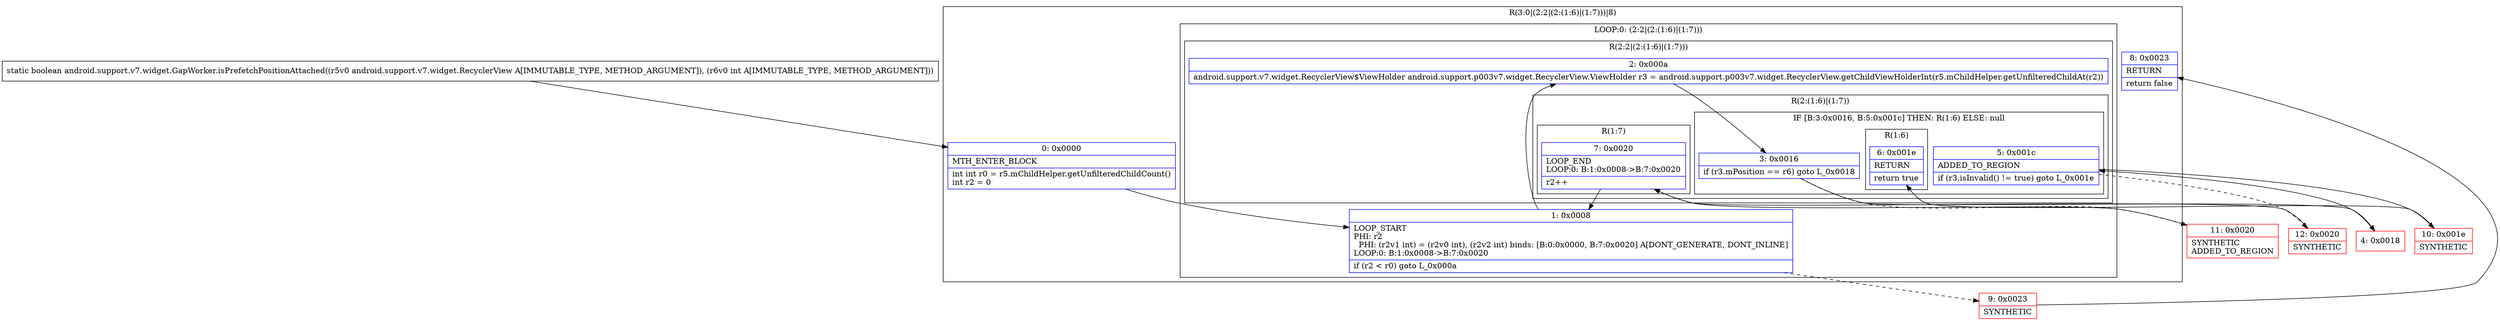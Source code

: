digraph "CFG forandroid.support.v7.widget.GapWorker.isPrefetchPositionAttached(Landroid\/support\/v7\/widget\/RecyclerView;I)Z" {
subgraph cluster_Region_210927228 {
label = "R(3:0|(2:2|(2:(1:6)|(1:7)))|8)";
node [shape=record,color=blue];
Node_0 [shape=record,label="{0\:\ 0x0000|MTH_ENTER_BLOCK\l|int int r0 = r5.mChildHelper.getUnfilteredChildCount()\lint r2 = 0\l}"];
subgraph cluster_LoopRegion_1077208646 {
label = "LOOP:0: (2:2|(2:(1:6)|(1:7)))";
node [shape=record,color=blue];
Node_1 [shape=record,label="{1\:\ 0x0008|LOOP_START\lPHI: r2 \l  PHI: (r2v1 int) = (r2v0 int), (r2v2 int) binds: [B:0:0x0000, B:7:0x0020] A[DONT_GENERATE, DONT_INLINE]\lLOOP:0: B:1:0x0008\-\>B:7:0x0020\l|if (r2 \< r0) goto L_0x000a\l}"];
subgraph cluster_Region_1403501656 {
label = "R(2:2|(2:(1:6)|(1:7)))";
node [shape=record,color=blue];
Node_2 [shape=record,label="{2\:\ 0x000a|android.support.v7.widget.RecyclerView$ViewHolder android.support.p003v7.widget.RecyclerView.ViewHolder r3 = android.support.p003v7.widget.RecyclerView.getChildViewHolderInt(r5.mChildHelper.getUnfilteredChildAt(r2))\l}"];
subgraph cluster_Region_773635773 {
label = "R(2:(1:6)|(1:7))";
node [shape=record,color=blue];
subgraph cluster_IfRegion_1289308622 {
label = "IF [B:3:0x0016, B:5:0x001c] THEN: R(1:6) ELSE: null";
node [shape=record,color=blue];
Node_3 [shape=record,label="{3\:\ 0x0016|if (r3.mPosition == r6) goto L_0x0018\l}"];
Node_5 [shape=record,label="{5\:\ 0x001c|ADDED_TO_REGION\l|if (r3.isInvalid() != true) goto L_0x001e\l}"];
subgraph cluster_Region_291253615 {
label = "R(1:6)";
node [shape=record,color=blue];
Node_6 [shape=record,label="{6\:\ 0x001e|RETURN\l|return true\l}"];
}
}
subgraph cluster_Region_1813650342 {
label = "R(1:7)";
node [shape=record,color=blue];
Node_7 [shape=record,label="{7\:\ 0x0020|LOOP_END\lLOOP:0: B:1:0x0008\-\>B:7:0x0020\l|r2++\l}"];
}
}
}
}
Node_8 [shape=record,label="{8\:\ 0x0023|RETURN\l|return false\l}"];
}
Node_4 [shape=record,color=red,label="{4\:\ 0x0018}"];
Node_9 [shape=record,color=red,label="{9\:\ 0x0023|SYNTHETIC\l}"];
Node_10 [shape=record,color=red,label="{10\:\ 0x001e|SYNTHETIC\l}"];
Node_11 [shape=record,color=red,label="{11\:\ 0x0020|SYNTHETIC\lADDED_TO_REGION\l}"];
Node_12 [shape=record,color=red,label="{12\:\ 0x0020|SYNTHETIC\l}"];
MethodNode[shape=record,label="{static boolean android.support.v7.widget.GapWorker.isPrefetchPositionAttached((r5v0 android.support.v7.widget.RecyclerView A[IMMUTABLE_TYPE, METHOD_ARGUMENT]), (r6v0 int A[IMMUTABLE_TYPE, METHOD_ARGUMENT])) }"];
MethodNode -> Node_0;
Node_0 -> Node_1;
Node_1 -> Node_2;
Node_1 -> Node_9[style=dashed];
Node_2 -> Node_3;
Node_3 -> Node_4;
Node_3 -> Node_11[style=dashed];
Node_5 -> Node_10;
Node_5 -> Node_12[style=dashed];
Node_7 -> Node_1;
Node_4 -> Node_5;
Node_9 -> Node_8;
Node_10 -> Node_6;
Node_11 -> Node_7;
Node_12 -> Node_7;
}

